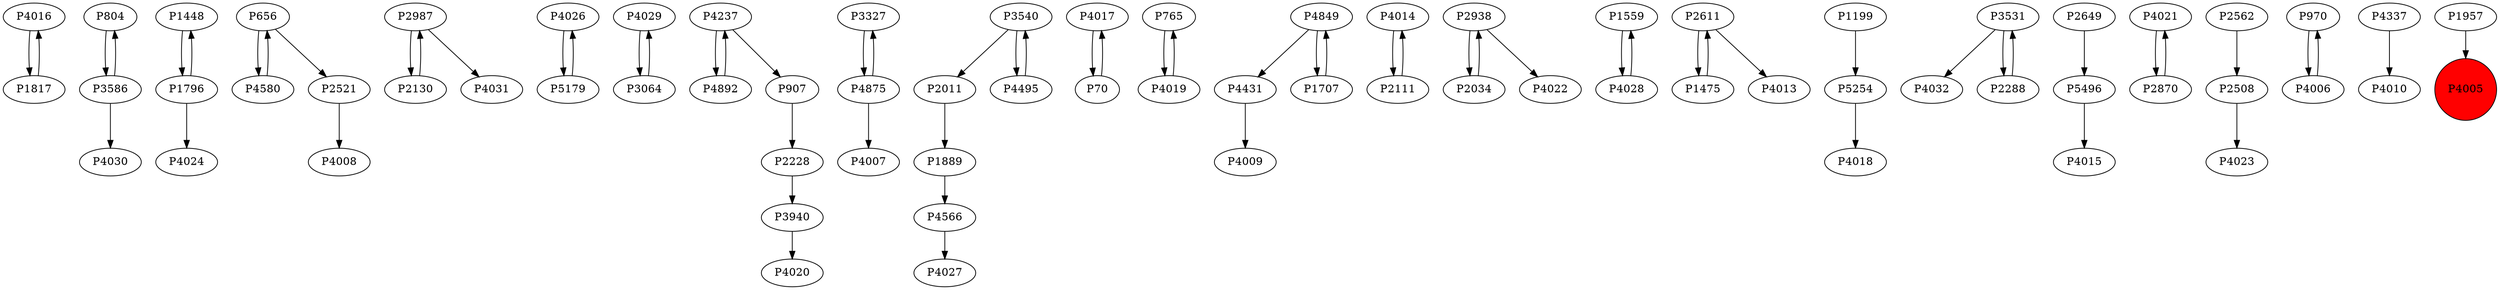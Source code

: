 digraph {
	P4016 -> P1817
	P804 -> P3586
	P1448 -> P1796
	P656 -> P4580
	P2987 -> P2130
	P4026 -> P5179
	P3586 -> P804
	P4029 -> P3064
	P3586 -> P4030
	P2228 -> P3940
	P3327 -> P4875
	P4566 -> P4027
	P4017 -> P70
	P1889 -> P4566
	P765 -> P4019
	P5179 -> P4026
	P4875 -> P3327
	P4431 -> P4009
	P2987 -> P4031
	P4014 -> P2111
	P2938 -> P2034
	P3940 -> P4020
	P2034 -> P2938
	P1559 -> P4028
	P2611 -> P1475
	P2611 -> P4013
	P3540 -> P2011
	P5254 -> P4018
	P4892 -> P4237
	P3531 -> P4032
	P4028 -> P1559
	P4580 -> P656
	P2130 -> P2987
	P2649 -> P5496
	P2288 -> P3531
	P4021 -> P2870
	P1475 -> P2611
	P1817 -> P4016
	P2521 -> P4008
	P4237 -> P907
	P2011 -> P1889
	P4237 -> P4892
	P3540 -> P4495
	P3531 -> P2288
	P2938 -> P4022
	P3064 -> P4029
	P907 -> P2228
	P2508 -> P4023
	P656 -> P2521
	P970 -> P4006
	P70 -> P4017
	P4849 -> P4431
	P5496 -> P4015
	P1796 -> P1448
	P4875 -> P4007
	P4337 -> P4010
	P1796 -> P4024
	P4495 -> P3540
	P4019 -> P765
	P1707 -> P4849
	P4006 -> P970
	P2870 -> P4021
	P4849 -> P1707
	P2111 -> P4014
	P1957 -> P4005
	P2562 -> P2508
	P1199 -> P5254
	P4005 [shape=circle]
	P4005 [style=filled]
	P4005 [fillcolor=red]
}